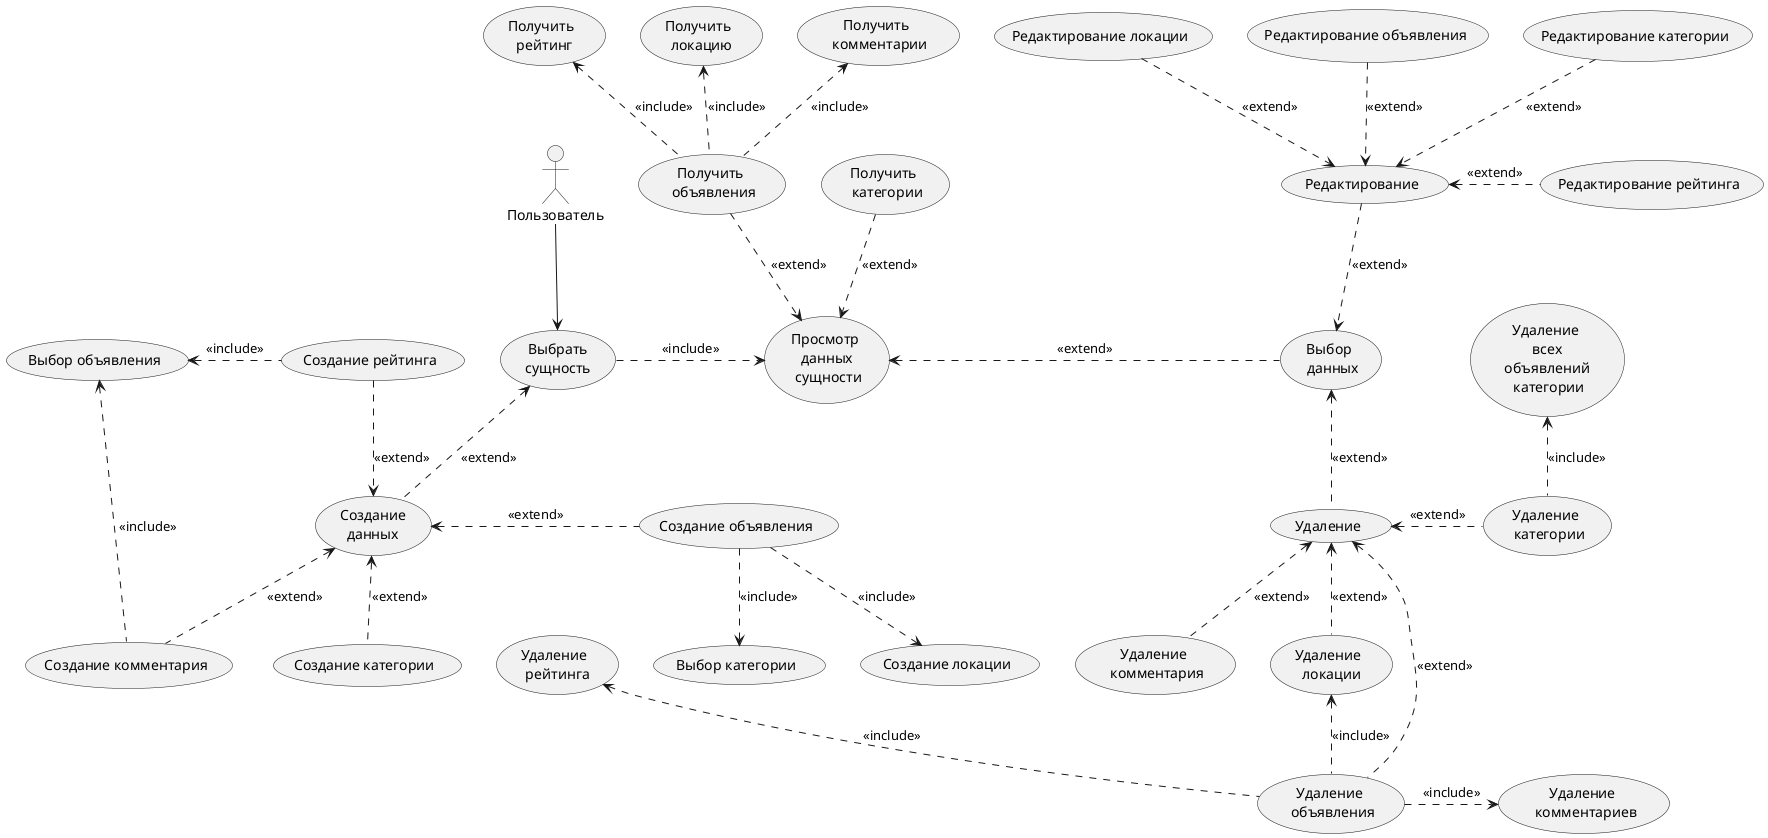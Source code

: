 @startuml "usecase lea" 


actor "Пользователь" as user

usecase (Выбрать\nсущность) as choose_entity
usecase (Создание\nданных) as create_data
usecase (Просмотр \n данных \n сущности) as view_data
usecase (Выбор \n данных) as exists_data
usecase (Редактирование) as editing
usecase (Удаление) as deleting

user -down-> choose_entity
create_data .up.> choose_entity : <<extend>>
view_data <.left. choose_entity: <<include>>
exists_data .left.> view_data : <<extend>>
deleting .up.> exists_data : <<extend>>
editing .down.> exists_data : <<extend>>

(Получить \n объявления) as get_announcements 
(Получить \n категории) as get_categories
(Получить \n комментарии) as get_comments
(Получить \n рейтинг) as get_rating
(Получить \n локацию) as get_location


(Удаление \n категории) as delete_category
(Удаление \n всех \n объявлений \n категории) as delete_all_announcements
(Удаление \n объявления) as delete_announcement
(Удаление \n комментариев) as delete_comments
(Удаление \n локации) as delete_location
(Удаление \n комментария) as delete_comment
(Удаление \n рейтинга) as delete_rating

(Редактирование категории) as edit_category
(Редактирование объявления) as edit_announcement
(Редактирование локации) as edit_location
(Редактирование рейтинга) as edit_rating

editing <.up. edit_category: <<extend>>
editing <.up. edit_announcement: <<extend>>
editing <.up. edit_location: <<extend>>
editing <.right. edit_rating: <<extend>>


get_announcements .down.> view_data : <<extend>>
get_announcements .up.> get_comments : <<include>>
get_announcements .up.> get_location : <<include>>
get_announcements .up.> get_rating : <<include>>
get_categories .down.> view_data : <<extend>>


deleting <.right. delete_category : <<extend>> 
delete_category .up.> delete_all_announcements : <<include>>

deleting <.down. delete_announcement : <<extend>>
delete_announcement .> delete_comments : <<include>>
delete_announcement .up.> delete_location : <<include>>
delete_announcement .up.> delete_rating : <<include>>
deleting <.down. delete_location : <<extend>>
deleting <.down. delete_comment : <<extend>>


(Создание объявления) as create_announcement
(Создание категории) as create_category
(Создание рейтинга) as create_rating
(Создание локации) as create_location
(Создание комментария) as create_comment

create_data <.right. create_announcement : <<extend>>
create_announcement .down.> create_location : <<include>>


create_data <.up. create_rating : <<extend>>
create_data <.down. create_comment : <<extend>>

create_rating .left.> (Выбор объявления) : <<include>>
create_comment .up.> (Выбор объявления) : <<include>>

create_data <.down. create_category : <<extend>>
create_announcement .down.> (Выбор категории) : <<include>>

@enduml